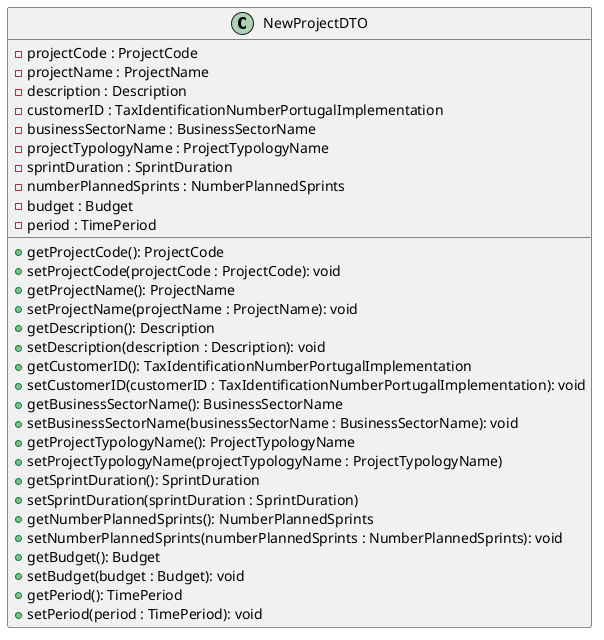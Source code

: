 @startuml
'Attribute syntax: <visibility> <name> : <type> <multiplicity> = <default>
'Method syntax: <visibility> <name (parameter-list)> : <return-type> - For simplicity the type of the parameter-list is not specified

class NewProjectDTO {
    - projectCode : ProjectCode
    - projectName : ProjectName
    - description : Description
    - customerID : TaxIdentificationNumberPortugalImplementation
    - businessSectorName : BusinessSectorName
    - projectTypologyName : ProjectTypologyName
    - sprintDuration : SprintDuration
    - numberPlannedSprints : NumberPlannedSprints
    - budget : Budget
    - period : TimePeriod

    + getProjectCode(): ProjectCode
    + setProjectCode(projectCode : ProjectCode): void
    + getProjectName(): ProjectName
    + setProjectName(projectName : ProjectName): void
    + getDescription(): Description
    + setDescription(description : Description): void
    + getCustomerID(): TaxIdentificationNumberPortugalImplementation
    + setCustomerID(customerID : TaxIdentificationNumberPortugalImplementation): void
    + getBusinessSectorName(): BusinessSectorName
    + setBusinessSectorName(businessSectorName : BusinessSectorName): void
    + getProjectTypologyName(): ProjectTypologyName
    + setProjectTypologyName(projectTypologyName : ProjectTypologyName)
    + getSprintDuration(): SprintDuration
    + setSprintDuration(sprintDuration : SprintDuration)
    + getNumberPlannedSprints(): NumberPlannedSprints
    + setNumberPlannedSprints(numberPlannedSprints : NumberPlannedSprints): void
    + getBudget(): Budget
    + setBudget(budget : Budget): void
    + getPeriod(): TimePeriod
    + setPeriod(period : TimePeriod): void
}

@enduml
